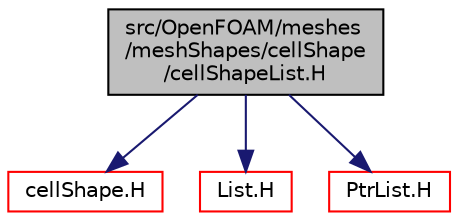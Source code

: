 digraph "src/OpenFOAM/meshes/meshShapes/cellShape/cellShapeList.H"
{
  bgcolor="transparent";
  edge [fontname="Helvetica",fontsize="10",labelfontname="Helvetica",labelfontsize="10"];
  node [fontname="Helvetica",fontsize="10",shape=record];
  Node0 [label="src/OpenFOAM/meshes\l/meshShapes/cellShape\l/cellShapeList.H",height=0.2,width=0.4,color="black", fillcolor="grey75", style="filled", fontcolor="black"];
  Node0 -> Node1 [color="midnightblue",fontsize="10",style="solid",fontname="Helvetica"];
  Node1 [label="cellShape.H",height=0.2,width=0.4,color="red",URL="$a12035.html"];
  Node0 -> Node68 [color="midnightblue",fontsize="10",style="solid",fontname="Helvetica"];
  Node68 [label="List.H",height=0.2,width=0.4,color="red",URL="$a09368.html"];
  Node0 -> Node166 [color="midnightblue",fontsize="10",style="solid",fontname="Helvetica"];
  Node166 [label="PtrList.H",height=0.2,width=0.4,color="red",URL="$a09419.html"];
}
